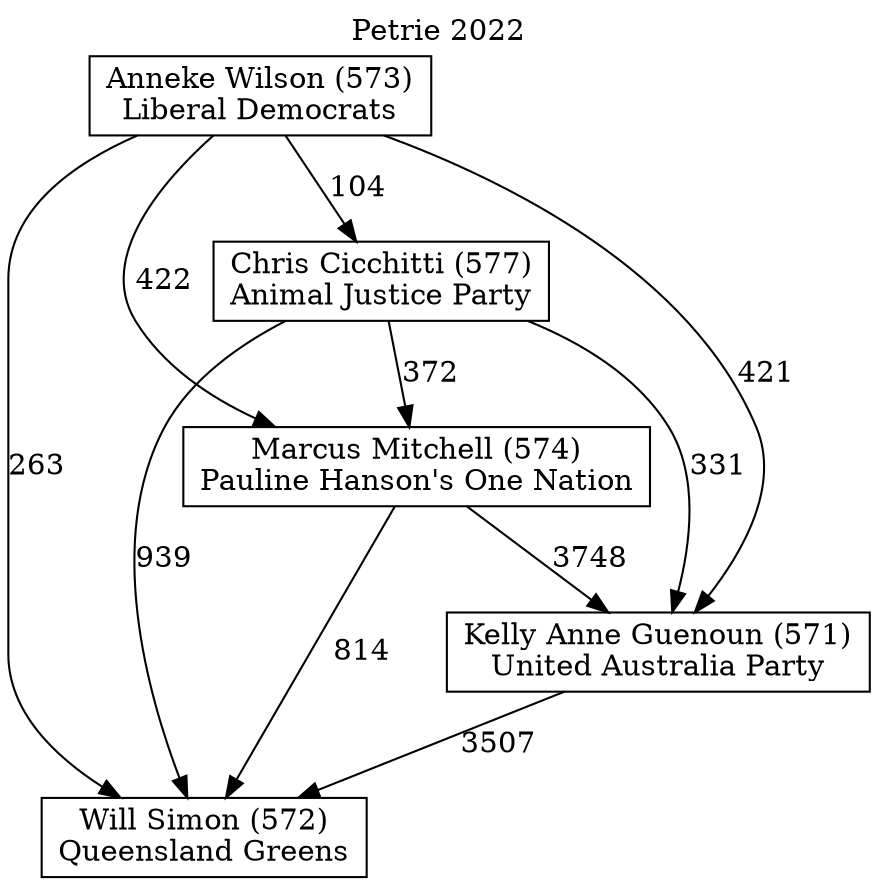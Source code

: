 // House preference flow
digraph "Will Simon (572)_Petrie_2022" {
	graph [label="Petrie 2022" labelloc=t mclimit=10]
	node [shape=box]
	"Anneke Wilson (573)" [label="Anneke Wilson (573)
Liberal Democrats"]
	"Chris Cicchitti (577)" [label="Chris Cicchitti (577)
Animal Justice Party"]
	"Kelly Anne Guenoun (571)" [label="Kelly Anne Guenoun (571)
United Australia Party"]
	"Marcus Mitchell (574)" [label="Marcus Mitchell (574)
Pauline Hanson's One Nation"]
	"Will Simon (572)" [label="Will Simon (572)
Queensland Greens"]
	"Anneke Wilson (573)" -> "Chris Cicchitti (577)" [label=104]
	"Anneke Wilson (573)" -> "Kelly Anne Guenoun (571)" [label=421]
	"Anneke Wilson (573)" -> "Marcus Mitchell (574)" [label=422]
	"Anneke Wilson (573)" -> "Will Simon (572)" [label=263]
	"Chris Cicchitti (577)" -> "Kelly Anne Guenoun (571)" [label=331]
	"Chris Cicchitti (577)" -> "Marcus Mitchell (574)" [label=372]
	"Chris Cicchitti (577)" -> "Will Simon (572)" [label=939]
	"Kelly Anne Guenoun (571)" -> "Will Simon (572)" [label=3507]
	"Marcus Mitchell (574)" -> "Kelly Anne Guenoun (571)" [label=3748]
	"Marcus Mitchell (574)" -> "Will Simon (572)" [label=814]
}
